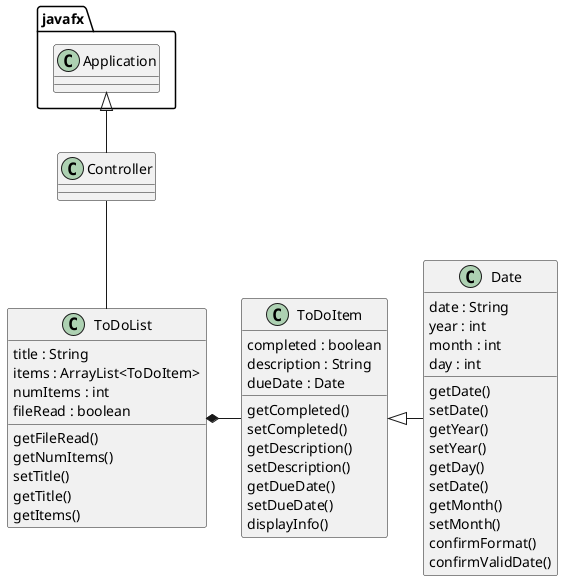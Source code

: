 @startuml
'https://plantuml.com/class-diagram
ToDoList*-ToDoItem
javafx.Application<|-- Controller
Controller-- ToDoList
ToDoItem<|- Date
class Controller{

}

class ToDoList{
    title : String
    items : ArrayList<ToDoItem>
    numItems : int
    fileRead : boolean

    getFileRead()
    getNumItems()
    setTitle()
    getTitle()
    getItems()


}

class ToDoItem{
    completed : boolean
    description : String
    dueDate : Date

    getCompleted()
    setCompleted()
    getDescription()
    setDescription()
    getDueDate()
    setDueDate()
    displayInfo()

}

class Date{
    date : String
    year : int
    month : int
    day : int

    getDate()
    setDate()
    getYear()
    setYear()
    getDay()
    setDate()
    getMonth()
    setMonth()
    confirmFormat()
    confirmValidDate()
}
@enduml